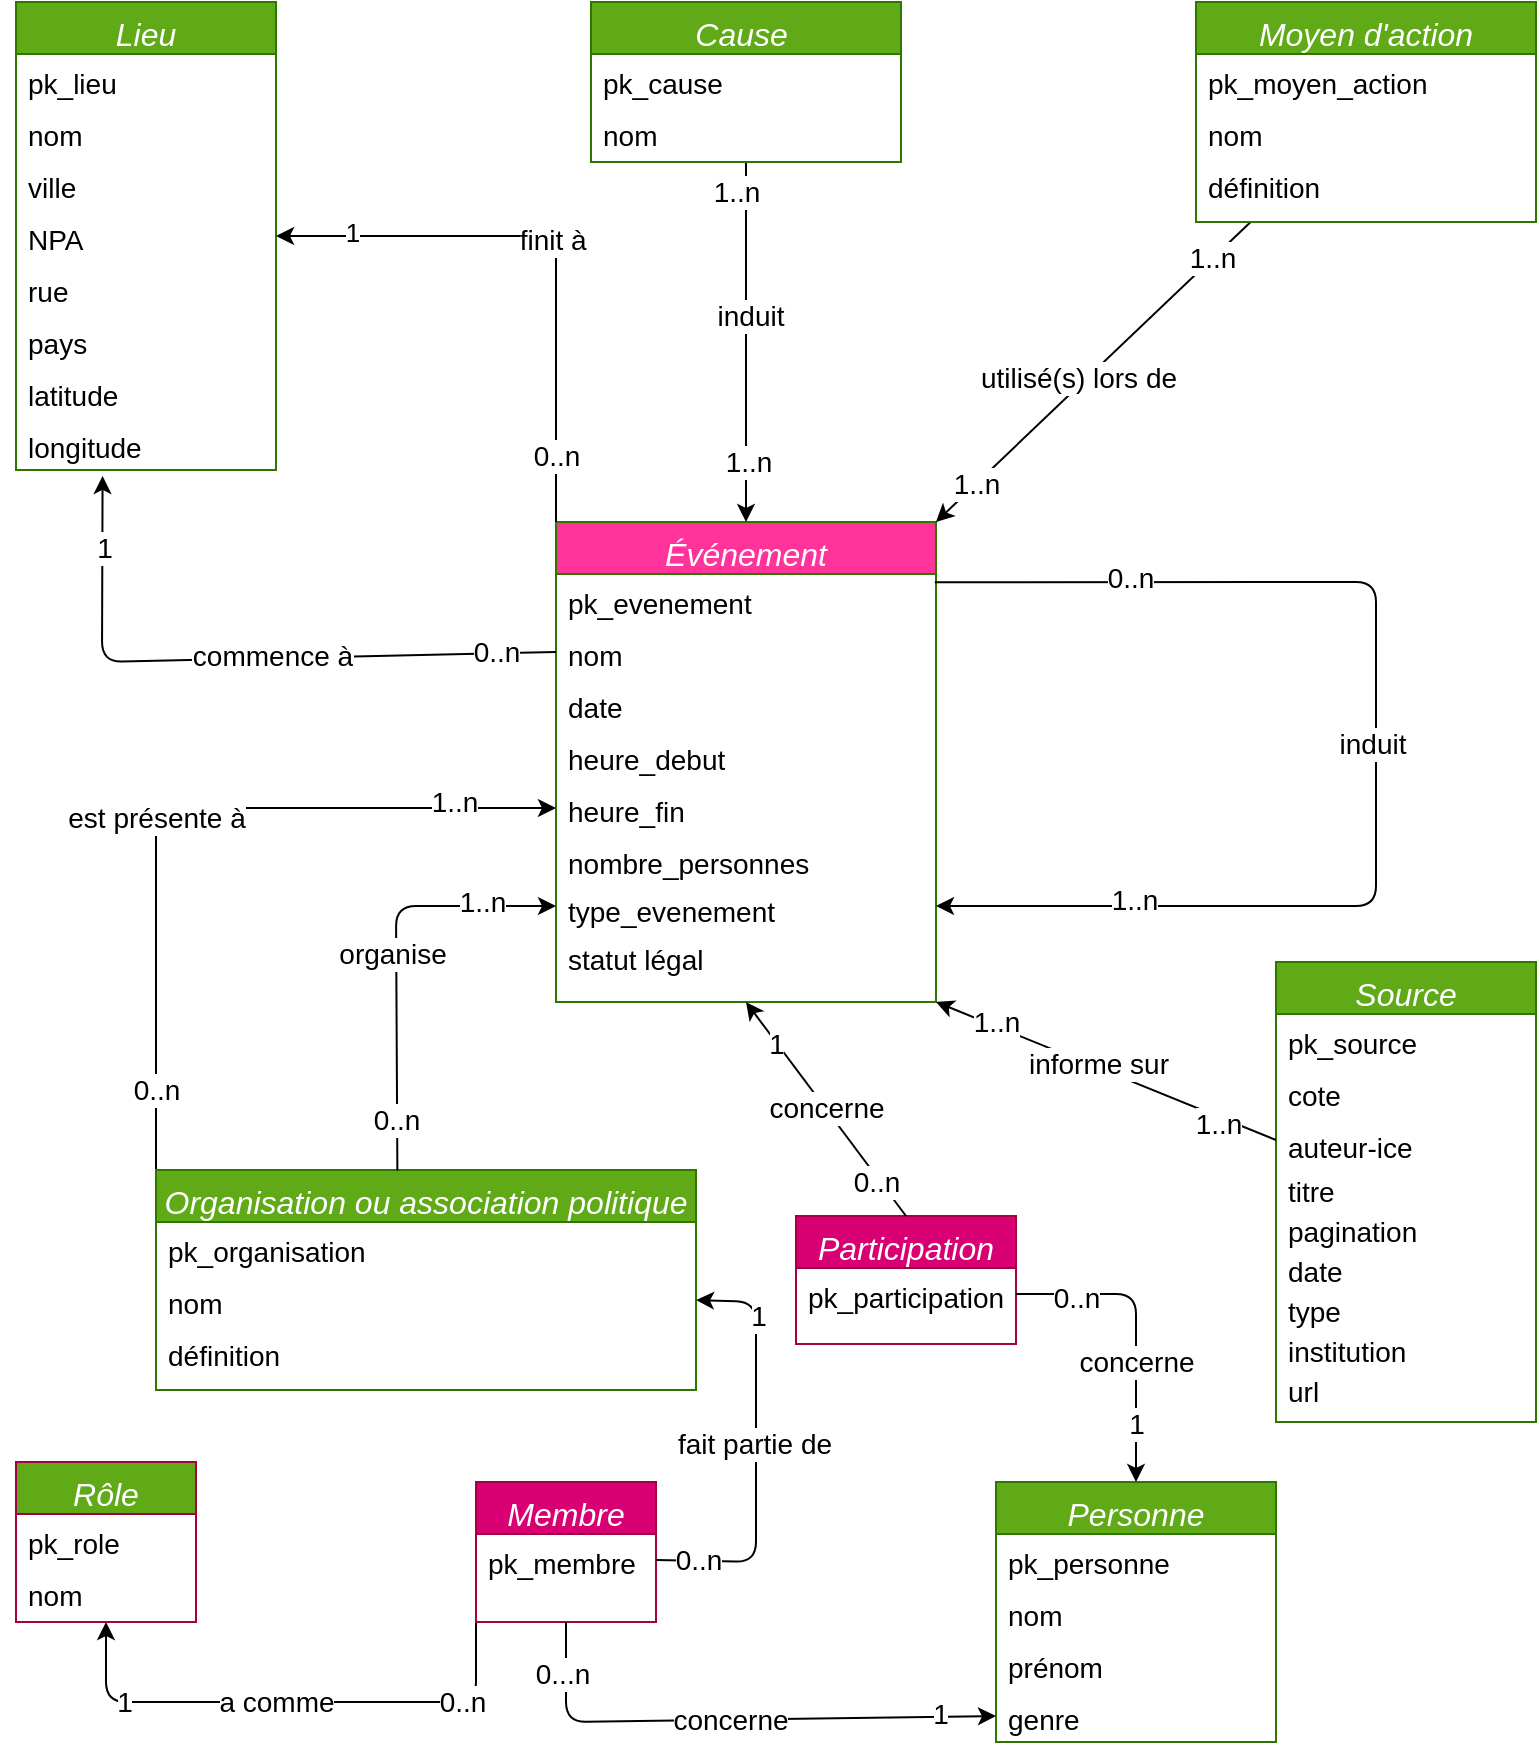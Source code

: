 <mxfile>
    <diagram id="C5RBs43oDa-KdzZeNtuy" name="Page-1">
        <mxGraphModel dx="1133" dy="809" grid="1" gridSize="10" guides="1" tooltips="1" connect="1" arrows="1" fold="1" page="1" pageScale="1" pageWidth="1654" pageHeight="1169" math="0" shadow="0">
            <root>
                <mxCell id="WIyWlLk6GJQsqaUBKTNV-0"/>
                <mxCell id="WIyWlLk6GJQsqaUBKTNV-1" parent="WIyWlLk6GJQsqaUBKTNV-0"/>
                <mxCell id="306" value="Événement" style="swimlane;fontStyle=2;align=center;verticalAlign=top;childLayout=stackLayout;horizontal=1;startSize=26;horizontalStack=0;resizeParent=1;resizeLast=0;collapsible=1;marginBottom=0;rounded=0;shadow=0;strokeWidth=1;fillColor=#FF3399;fontColor=#ffffff;strokeColor=#2D7600;fontSize=16;" parent="WIyWlLk6GJQsqaUBKTNV-1" vertex="1">
                    <mxGeometry x="560" y="330" width="190" height="240" as="geometry">
                        <mxRectangle x="230" y="140" width="160" height="26" as="alternateBounds"/>
                    </mxGeometry>
                </mxCell>
                <mxCell id="307" value="pk_evenement" style="text;align=left;verticalAlign=top;spacingLeft=4;spacingRight=4;overflow=hidden;rotatable=0;points=[[0,0.5],[1,0.5]];portConstraint=eastwest;fontSize=14;" parent="306" vertex="1">
                    <mxGeometry y="26" width="190" height="26" as="geometry"/>
                </mxCell>
                <mxCell id="308" value="nom    " style="text;align=left;verticalAlign=top;spacingLeft=4;spacingRight=4;overflow=hidden;rotatable=0;points=[[0,0.5],[1,0.5]];portConstraint=eastwest;fontSize=14;" parent="306" vertex="1">
                    <mxGeometry y="52" width="190" height="26" as="geometry"/>
                </mxCell>
                <mxCell id="340" value="date" style="text;align=left;verticalAlign=top;spacingLeft=4;spacingRight=4;overflow=hidden;rotatable=0;points=[[0,0.5],[1,0.5]];portConstraint=eastwest;fontSize=14;" parent="306" vertex="1">
                    <mxGeometry y="78" width="190" height="26" as="geometry"/>
                </mxCell>
                <mxCell id="349" value="heure_debut" style="text;align=left;verticalAlign=top;spacingLeft=4;spacingRight=4;overflow=hidden;rotatable=0;points=[[0,0.5],[1,0.5]];portConstraint=eastwest;fontSize=14;" parent="306" vertex="1">
                    <mxGeometry y="104" width="190" height="26" as="geometry"/>
                </mxCell>
                <mxCell id="463" value="heure_fin" style="text;align=left;verticalAlign=top;spacingLeft=4;spacingRight=4;overflow=hidden;rotatable=0;points=[[0,0.5],[1,0.5]];portConstraint=eastwest;fontSize=14;" parent="306" vertex="1">
                    <mxGeometry y="130" width="190" height="26" as="geometry"/>
                </mxCell>
                <mxCell id="464" value="nombre_personnes" style="text;align=left;verticalAlign=top;spacingLeft=4;spacingRight=4;overflow=hidden;rotatable=0;points=[[0,0.5],[1,0.5]];portConstraint=eastwest;fontSize=14;" parent="306" vertex="1">
                    <mxGeometry y="156" width="190" height="24" as="geometry"/>
                </mxCell>
                <mxCell id="466" value="type_evenement" style="text;align=left;verticalAlign=top;spacingLeft=4;spacingRight=4;overflow=hidden;rotatable=0;points=[[0,0.5],[1,0.5]];portConstraint=eastwest;fontSize=14;" parent="306" vertex="1">
                    <mxGeometry y="180" width="190" height="24" as="geometry"/>
                </mxCell>
                <mxCell id="493" value="statut légal" style="text;align=left;verticalAlign=top;spacingLeft=4;spacingRight=4;overflow=hidden;rotatable=0;points=[[0,0.5],[1,0.5]];portConstraint=eastwest;fontSize=14;" parent="306" vertex="1">
                    <mxGeometry y="204" width="190" height="24" as="geometry"/>
                </mxCell>
                <mxCell id="504" style="edgeStyle=none;html=1;fontSize=14;entryX=1;entryY=0.5;entryDx=0;entryDy=0;exitX=0.997;exitY=0.161;exitDx=0;exitDy=0;exitPerimeter=0;" edge="1" parent="306" source="307" target="466">
                    <mxGeometry relative="1" as="geometry">
                        <mxPoint x="490" y="65" as="targetPoint"/>
                        <Array as="points">
                            <mxPoint x="380" y="30"/>
                            <mxPoint x="410" y="30"/>
                            <mxPoint x="410" y="192"/>
                        </Array>
                    </mxGeometry>
                </mxCell>
                <mxCell id="505" value="0..n" style="edgeLabel;html=1;align=center;verticalAlign=middle;resizable=0;points=[];fontSize=14;" vertex="1" connectable="0" parent="504">
                    <mxGeometry x="-0.677" y="2" relative="1" as="geometry">
                        <mxPoint as="offset"/>
                    </mxGeometry>
                </mxCell>
                <mxCell id="506" value="1..n" style="edgeLabel;html=1;align=center;verticalAlign=middle;resizable=0;points=[];fontSize=14;" vertex="1" connectable="0" parent="504">
                    <mxGeometry x="0.671" y="-3" relative="1" as="geometry">
                        <mxPoint as="offset"/>
                    </mxGeometry>
                </mxCell>
                <mxCell id="507" value="induit" style="edgeLabel;html=1;align=center;verticalAlign=middle;resizable=0;points=[];fontSize=14;" vertex="1" connectable="0" parent="504">
                    <mxGeometry x="-0.001" y="-2" relative="1" as="geometry">
                        <mxPoint as="offset"/>
                    </mxGeometry>
                </mxCell>
                <mxCell id="336" value="&lt;font style=&quot;font-size: 14px;&quot;&gt;finit à&amp;nbsp;&lt;/font&gt;" style="edgeStyle=none;html=1;exitX=0;exitY=0;exitDx=0;exitDy=0;entryX=1;entryY=0.5;entryDx=0;entryDy=0;" parent="WIyWlLk6GJQsqaUBKTNV-1" source="306" target="333" edge="1">
                    <mxGeometry relative="1" as="geometry">
                        <Array as="points">
                            <mxPoint x="560" y="187"/>
                        </Array>
                    </mxGeometry>
                </mxCell>
                <mxCell id="337" value="&lt;font style=&quot;font-size: 14px;&quot;&gt;0..n&lt;/font&gt;" style="edgeLabel;html=1;align=center;verticalAlign=middle;resizable=0;points=[];" parent="336" vertex="1" connectable="0">
                    <mxGeometry x="-0.846" y="-3" relative="1" as="geometry">
                        <mxPoint x="-3" y="-11" as="offset"/>
                    </mxGeometry>
                </mxCell>
                <mxCell id="338" value="&lt;font style=&quot;font-size: 13px;&quot;&gt;1&lt;/font&gt;" style="edgeLabel;html=1;align=center;verticalAlign=middle;resizable=0;points=[];" parent="336" vertex="1" connectable="0">
                    <mxGeometry x="0.74" y="-2" relative="1" as="geometry">
                        <mxPoint x="1" as="offset"/>
                    </mxGeometry>
                </mxCell>
                <mxCell id="325" style="edgeStyle=none;html=1;exitX=0;exitY=0.5;exitDx=0;exitDy=0;fontSize=12;entryX=0.333;entryY=1.115;entryDx=0;entryDy=0;entryPerimeter=0;" parent="WIyWlLk6GJQsqaUBKTNV-1" source="308" target="492" edge="1">
                    <mxGeometry relative="1" as="geometry">
                        <Array as="points">
                            <mxPoint x="333" y="400"/>
                        </Array>
                        <mxPoint x="110" y="703.95" as="sourcePoint"/>
                        <mxPoint x="365" y="418.95" as="targetPoint"/>
                    </mxGeometry>
                </mxCell>
                <mxCell id="326" value="&lt;span style=&quot;font-size: 14px;&quot;&gt;commence à&lt;/span&gt;" style="edgeLabel;html=1;align=center;verticalAlign=middle;resizable=0;points=[];fontSize=12;" parent="325" vertex="1" connectable="0">
                    <mxGeometry x="-0.113" y="-1" relative="1" as="geometry">
                        <mxPoint as="offset"/>
                    </mxGeometry>
                </mxCell>
                <mxCell id="327" value="0..n" style="edgeLabel;html=1;align=center;verticalAlign=middle;resizable=0;points=[];fontSize=14;" parent="325" vertex="1" connectable="0">
                    <mxGeometry x="-0.909" y="-1" relative="1" as="geometry">
                        <mxPoint x="-16" as="offset"/>
                    </mxGeometry>
                </mxCell>
                <mxCell id="328" value="1" style="edgeLabel;html=1;align=center;verticalAlign=middle;resizable=0;points=[];fontSize=14;" parent="325" vertex="1" connectable="0">
                    <mxGeometry x="0.855" y="-1" relative="1" as="geometry">
                        <mxPoint y="13" as="offset"/>
                    </mxGeometry>
                </mxCell>
                <mxCell id="329" value="Lieu" style="swimlane;fontStyle=2;align=center;verticalAlign=top;childLayout=stackLayout;horizontal=1;startSize=26;horizontalStack=0;resizeParent=1;resizeLast=0;collapsible=1;marginBottom=0;rounded=0;shadow=0;strokeWidth=1;fillColor=#60a917;fontColor=#ffffff;strokeColor=#2D7600;fontSize=16;" parent="WIyWlLk6GJQsqaUBKTNV-1" vertex="1">
                    <mxGeometry x="290" y="70" width="130" height="234" as="geometry">
                        <mxRectangle x="230" y="140" width="160" height="26" as="alternateBounds"/>
                    </mxGeometry>
                </mxCell>
                <mxCell id="330" value="pk_lieu" style="text;align=left;verticalAlign=top;spacingLeft=4;spacingRight=4;overflow=hidden;rotatable=0;points=[[0,0.5],[1,0.5]];portConstraint=eastwest;fontSize=14;" parent="329" vertex="1">
                    <mxGeometry y="26" width="130" height="26" as="geometry"/>
                </mxCell>
                <mxCell id="331" value="nom" style="text;align=left;verticalAlign=top;spacingLeft=4;spacingRight=4;overflow=hidden;rotatable=0;points=[[0,0.5],[1,0.5]];portConstraint=eastwest;fontSize=14;" parent="329" vertex="1">
                    <mxGeometry y="52" width="130" height="26" as="geometry"/>
                </mxCell>
                <mxCell id="332" value="ville" style="text;align=left;verticalAlign=top;spacingLeft=4;spacingRight=4;overflow=hidden;rotatable=0;points=[[0,0.5],[1,0.5]];portConstraint=eastwest;fontSize=14;" parent="329" vertex="1">
                    <mxGeometry y="78" width="130" height="26" as="geometry"/>
                </mxCell>
                <mxCell id="333" value="NPA" style="text;align=left;verticalAlign=top;spacingLeft=4;spacingRight=4;overflow=hidden;rotatable=0;points=[[0,0.5],[1,0.5]];portConstraint=eastwest;fontSize=14;" parent="329" vertex="1">
                    <mxGeometry y="104" width="130" height="26" as="geometry"/>
                </mxCell>
                <mxCell id="334" value="rue" style="text;align=left;verticalAlign=top;spacingLeft=4;spacingRight=4;overflow=hidden;rotatable=0;points=[[0,0.5],[1,0.5]];portConstraint=eastwest;fontSize=14;" parent="329" vertex="1">
                    <mxGeometry y="130" width="130" height="26" as="geometry"/>
                </mxCell>
                <mxCell id="335" value="pays" style="text;align=left;verticalAlign=top;spacingLeft=4;spacingRight=4;overflow=hidden;rotatable=0;points=[[0,0.5],[1,0.5]];portConstraint=eastwest;fontSize=14;" parent="329" vertex="1">
                    <mxGeometry y="156" width="130" height="26" as="geometry"/>
                </mxCell>
                <mxCell id="490" value="latitude" style="text;align=left;verticalAlign=top;spacingLeft=4;spacingRight=4;overflow=hidden;rotatable=0;points=[[0,0.5],[1,0.5]];portConstraint=eastwest;fontSize=14;" parent="329" vertex="1">
                    <mxGeometry y="182" width="130" height="26" as="geometry"/>
                </mxCell>
                <mxCell id="492" value="longitude" style="text;align=left;verticalAlign=top;spacingLeft=4;spacingRight=4;overflow=hidden;rotatable=0;points=[[0,0.5],[1,0.5]];portConstraint=eastwest;fontSize=14;" parent="329" vertex="1">
                    <mxGeometry y="208" width="130" height="26" as="geometry"/>
                </mxCell>
                <mxCell id="354" style="edgeStyle=none;html=1;entryX=1;entryY=0;entryDx=0;entryDy=0;fontSize=14;" parent="WIyWlLk6GJQsqaUBKTNV-1" source="350" target="306" edge="1">
                    <mxGeometry relative="1" as="geometry">
                        <Array as="points"/>
                    </mxGeometry>
                </mxCell>
                <mxCell id="355" value="1..n" style="edgeLabel;html=1;align=center;verticalAlign=middle;resizable=0;points=[];fontSize=14;" parent="354" vertex="1" connectable="0">
                    <mxGeometry x="-0.762" relative="1" as="geometry">
                        <mxPoint x="-1" as="offset"/>
                    </mxGeometry>
                </mxCell>
                <mxCell id="357" value="utilisé(s) lors de" style="edgeLabel;html=1;align=center;verticalAlign=middle;resizable=0;points=[];fontSize=14;" parent="354" vertex="1" connectable="0">
                    <mxGeometry x="0.061" y="-3" relative="1" as="geometry">
                        <mxPoint x="-1" as="offset"/>
                    </mxGeometry>
                </mxCell>
                <mxCell id="475" value="&lt;font style=&quot;font-size: 14px;&quot;&gt;1..n&lt;/font&gt;" style="edgeLabel;html=1;align=center;verticalAlign=middle;resizable=0;points=[];" parent="354" vertex="1" connectable="0">
                    <mxGeometry x="0.755" y="1" relative="1" as="geometry">
                        <mxPoint y="-1" as="offset"/>
                    </mxGeometry>
                </mxCell>
                <mxCell id="350" value="Moyen d'action" style="swimlane;fontStyle=2;align=center;verticalAlign=top;childLayout=stackLayout;horizontal=1;startSize=26;horizontalStack=0;resizeParent=1;resizeLast=0;collapsible=1;marginBottom=0;rounded=0;shadow=0;strokeWidth=1;fillColor=#60a917;fontColor=#ffffff;strokeColor=#2D7600;fontSize=16;" parent="WIyWlLk6GJQsqaUBKTNV-1" vertex="1">
                    <mxGeometry x="880" y="70" width="170" height="110" as="geometry">
                        <mxRectangle x="230" y="140" width="160" height="26" as="alternateBounds"/>
                    </mxGeometry>
                </mxCell>
                <mxCell id="351" value="pk_moyen_action" style="text;align=left;verticalAlign=top;spacingLeft=4;spacingRight=4;overflow=hidden;rotatable=0;points=[[0,0.5],[1,0.5]];portConstraint=eastwest;fontSize=14;" parent="350" vertex="1">
                    <mxGeometry y="26" width="170" height="26" as="geometry"/>
                </mxCell>
                <mxCell id="352" value="nom    " style="text;align=left;verticalAlign=top;spacingLeft=4;spacingRight=4;overflow=hidden;rotatable=0;points=[[0,0.5],[1,0.5]];portConstraint=eastwest;fontSize=14;" parent="350" vertex="1">
                    <mxGeometry y="52" width="170" height="26" as="geometry"/>
                </mxCell>
                <mxCell id="353" value="définition" style="text;align=left;verticalAlign=top;spacingLeft=4;spacingRight=4;overflow=hidden;rotatable=0;points=[[0,0.5],[1,0.5]];portConstraint=eastwest;fontSize=14;" parent="350" vertex="1">
                    <mxGeometry y="78" width="170" height="26" as="geometry"/>
                </mxCell>
                <mxCell id="362" style="edgeStyle=none;html=1;exitX=0.5;exitY=1;exitDx=0;exitDy=0;entryX=0.5;entryY=0;entryDx=0;entryDy=0;fontSize=14;" parent="WIyWlLk6GJQsqaUBKTNV-1" source="358" target="306" edge="1">
                    <mxGeometry relative="1" as="geometry"/>
                </mxCell>
                <mxCell id="363" value="1..n" style="edgeLabel;html=1;align=center;verticalAlign=middle;resizable=0;points=[];fontSize=14;" parent="362" vertex="1" connectable="0">
                    <mxGeometry x="0.776" y="1" relative="1" as="geometry">
                        <mxPoint y="-10" as="offset"/>
                    </mxGeometry>
                </mxCell>
                <mxCell id="364" value="induit" style="edgeLabel;html=1;align=center;verticalAlign=middle;resizable=0;points=[];fontSize=14;" parent="362" vertex="1" connectable="0">
                    <mxGeometry x="-0.144" y="2" relative="1" as="geometry">
                        <mxPoint as="offset"/>
                    </mxGeometry>
                </mxCell>
                <mxCell id="365" value="1..n" style="edgeLabel;html=1;align=center;verticalAlign=middle;resizable=0;points=[];fontSize=14;" parent="362" vertex="1" connectable="0">
                    <mxGeometry x="-0.831" y="-5" relative="1" as="geometry">
                        <mxPoint as="offset"/>
                    </mxGeometry>
                </mxCell>
                <mxCell id="358" value="Cause " style="swimlane;fontStyle=2;align=center;verticalAlign=top;childLayout=stackLayout;horizontal=1;startSize=26;horizontalStack=0;resizeParent=1;resizeLast=0;collapsible=1;marginBottom=0;rounded=0;shadow=0;strokeWidth=1;fillColor=#60a917;fontColor=#ffffff;strokeColor=#2D7600;fontSize=16;" parent="WIyWlLk6GJQsqaUBKTNV-1" vertex="1">
                    <mxGeometry x="577.5" y="70" width="155" height="80" as="geometry">
                        <mxRectangle x="230" y="140" width="160" height="26" as="alternateBounds"/>
                    </mxGeometry>
                </mxCell>
                <mxCell id="359" value="pk_cause" style="text;align=left;verticalAlign=top;spacingLeft=4;spacingRight=4;overflow=hidden;rotatable=0;points=[[0,0.5],[1,0.5]];portConstraint=eastwest;fontSize=14;" parent="358" vertex="1">
                    <mxGeometry y="26" width="155" height="26" as="geometry"/>
                </mxCell>
                <mxCell id="360" value="nom    " style="text;align=left;verticalAlign=top;spacingLeft=4;spacingRight=4;overflow=hidden;rotatable=0;points=[[0,0.5],[1,0.5]];portConstraint=eastwest;fontSize=14;" parent="358" vertex="1">
                    <mxGeometry y="52" width="155" height="26" as="geometry"/>
                </mxCell>
                <mxCell id="376" style="edgeStyle=none;html=1;fontSize=14;entryX=0;entryY=0.5;entryDx=0;entryDy=0;exitX=0;exitY=0;exitDx=0;exitDy=0;" parent="WIyWlLk6GJQsqaUBKTNV-1" source="366" target="463" edge="1">
                    <mxGeometry relative="1" as="geometry">
                        <mxPoint x="270" y="400" as="sourcePoint"/>
                        <mxPoint x="90" y="420" as="targetPoint"/>
                        <Array as="points">
                            <mxPoint x="360" y="473"/>
                        </Array>
                    </mxGeometry>
                </mxCell>
                <mxCell id="377" value="0..n" style="edgeLabel;html=1;align=center;verticalAlign=middle;resizable=0;points=[];fontSize=14;" parent="376" vertex="1" connectable="0">
                    <mxGeometry x="-0.817" y="1" relative="1" as="geometry">
                        <mxPoint x="1" y="-5" as="offset"/>
                    </mxGeometry>
                </mxCell>
                <mxCell id="378" value="1..n" style="edgeLabel;html=1;align=center;verticalAlign=middle;resizable=0;points=[];fontSize=14;" parent="376" vertex="1" connectable="0">
                    <mxGeometry x="0.841" y="-1" relative="1" as="geometry">
                        <mxPoint x="-21" y="-4" as="offset"/>
                    </mxGeometry>
                </mxCell>
                <mxCell id="379" value="est présente à" style="edgeLabel;html=1;align=center;verticalAlign=middle;resizable=0;points=[];fontSize=14;" parent="376" vertex="1" connectable="0">
                    <mxGeometry x="-0.073" relative="1" as="geometry">
                        <mxPoint as="offset"/>
                    </mxGeometry>
                </mxCell>
                <mxCell id="366" value="Organisation ou association politique" style="swimlane;fontStyle=2;align=center;verticalAlign=top;childLayout=stackLayout;horizontal=1;startSize=26;horizontalStack=0;resizeParent=1;resizeLast=0;collapsible=1;marginBottom=0;rounded=0;shadow=0;strokeWidth=1;fillColor=#60a917;fontColor=#ffffff;strokeColor=#2D7600;fontSize=16;" parent="WIyWlLk6GJQsqaUBKTNV-1" vertex="1">
                    <mxGeometry x="360" y="654" width="270" height="110" as="geometry">
                        <mxRectangle x="230" y="140" width="160" height="26" as="alternateBounds"/>
                    </mxGeometry>
                </mxCell>
                <mxCell id="367" value="pk_organisation" style="text;align=left;verticalAlign=top;spacingLeft=4;spacingRight=4;overflow=hidden;rotatable=0;points=[[0,0.5],[1,0.5]];portConstraint=eastwest;fontSize=14;" parent="366" vertex="1">
                    <mxGeometry y="26" width="270" height="26" as="geometry"/>
                </mxCell>
                <mxCell id="368" value="nom" style="text;align=left;verticalAlign=top;spacingLeft=4;spacingRight=4;overflow=hidden;rotatable=0;points=[[0,0.5],[1,0.5]];portConstraint=eastwest;rounded=0;shadow=0;html=0;fontSize=14;" parent="366" vertex="1">
                    <mxGeometry y="52" width="270" height="26" as="geometry"/>
                </mxCell>
                <mxCell id="371" value="définition" style="text;align=left;verticalAlign=top;spacingLeft=4;spacingRight=4;overflow=hidden;rotatable=0;points=[[0,0.5],[1,0.5]];portConstraint=eastwest;rounded=0;shadow=0;html=0;fontSize=14;" parent="366" vertex="1">
                    <mxGeometry y="78" width="270" height="26" as="geometry"/>
                </mxCell>
                <mxCell id="380" value="Personne" style="swimlane;fontStyle=2;align=center;verticalAlign=top;childLayout=stackLayout;horizontal=1;startSize=26;horizontalStack=0;resizeParent=1;resizeLast=0;collapsible=1;marginBottom=0;rounded=0;shadow=0;strokeWidth=1;fillColor=#60a917;fontColor=#ffffff;strokeColor=#2D7600;fontSize=16;" parent="WIyWlLk6GJQsqaUBKTNV-1" vertex="1">
                    <mxGeometry x="780" y="810" width="140" height="130" as="geometry">
                        <mxRectangle x="230" y="140" width="160" height="26" as="alternateBounds"/>
                    </mxGeometry>
                </mxCell>
                <mxCell id="381" value="pk_personne" style="text;align=left;verticalAlign=top;spacingLeft=4;spacingRight=4;overflow=hidden;rotatable=0;points=[[0,0.5],[1,0.5]];portConstraint=eastwest;fontSize=14;" parent="380" vertex="1">
                    <mxGeometry y="26" width="140" height="26" as="geometry"/>
                </mxCell>
                <mxCell id="382" value="nom    " style="text;align=left;verticalAlign=top;spacingLeft=4;spacingRight=4;overflow=hidden;rotatable=0;points=[[0,0.5],[1,0.5]];portConstraint=eastwest;fontSize=14;" parent="380" vertex="1">
                    <mxGeometry y="52" width="140" height="26" as="geometry"/>
                </mxCell>
                <mxCell id="383" value="prénom" style="text;align=left;verticalAlign=top;spacingLeft=4;spacingRight=4;overflow=hidden;rotatable=0;points=[[0,0.5],[1,0.5]];portConstraint=eastwest;rounded=0;shadow=0;html=0;fontSize=14;" parent="380" vertex="1">
                    <mxGeometry y="78" width="140" height="26" as="geometry"/>
                </mxCell>
                <mxCell id="385" value="genre" style="text;align=left;verticalAlign=top;spacingLeft=4;spacingRight=4;overflow=hidden;rotatable=0;points=[[0,0.5],[1,0.5]];portConstraint=eastwest;rounded=0;shadow=0;html=0;fontSize=14;" parent="380" vertex="1">
                    <mxGeometry y="104" width="140" height="26" as="geometry"/>
                </mxCell>
                <mxCell id="408" style="edgeStyle=none;html=1;entryX=0.5;entryY=1;entryDx=0;entryDy=0;fontSize=14;exitX=0;exitY=1;exitDx=0;exitDy=0;" parent="WIyWlLk6GJQsqaUBKTNV-1" source="386" target="404" edge="1">
                    <mxGeometry relative="1" as="geometry">
                        <Array as="points">
                            <mxPoint x="520" y="920"/>
                            <mxPoint x="335" y="920"/>
                        </Array>
                    </mxGeometry>
                </mxCell>
                <mxCell id="409" value="0..n" style="edgeLabel;html=1;align=center;verticalAlign=middle;resizable=0;points=[];fontSize=14;" parent="408" vertex="1" connectable="0">
                    <mxGeometry x="-0.646" y="1" relative="1" as="geometry">
                        <mxPoint y="-1" as="offset"/>
                    </mxGeometry>
                </mxCell>
                <mxCell id="410" value="1" style="edgeLabel;html=1;align=center;verticalAlign=middle;resizable=0;points=[];fontSize=14;" parent="408" vertex="1" connectable="0">
                    <mxGeometry x="0.63" y="1" relative="1" as="geometry">
                        <mxPoint y="-1" as="offset"/>
                    </mxGeometry>
                </mxCell>
                <mxCell id="411" value="a comme" style="edgeLabel;html=1;align=center;verticalAlign=middle;resizable=0;points=[];fontSize=14;" parent="408" vertex="1" connectable="0">
                    <mxGeometry x="-0.073" y="-2" relative="1" as="geometry">
                        <mxPoint x="-17" y="2" as="offset"/>
                    </mxGeometry>
                </mxCell>
                <mxCell id="386" value="Membre" style="swimlane;fontStyle=2;align=center;verticalAlign=top;childLayout=stackLayout;horizontal=1;startSize=26;horizontalStack=0;resizeParent=1;resizeLast=0;collapsible=1;marginBottom=0;rounded=0;shadow=0;strokeWidth=1;fillColor=#d80073;fontColor=#ffffff;strokeColor=#A50040;fontSize=16;" parent="WIyWlLk6GJQsqaUBKTNV-1" vertex="1">
                    <mxGeometry x="520" y="810" width="90" height="70" as="geometry">
                        <mxRectangle x="230" y="140" width="160" height="26" as="alternateBounds"/>
                    </mxGeometry>
                </mxCell>
                <mxCell id="387" value="pk_membre" style="text;align=left;verticalAlign=top;spacingLeft=4;spacingRight=4;overflow=hidden;rotatable=0;points=[[0,0.5],[1,0.5]];portConstraint=eastwest;fontSize=14;" parent="386" vertex="1">
                    <mxGeometry y="26" width="90" height="26" as="geometry"/>
                </mxCell>
                <mxCell id="389" style="edgeStyle=elbowEdgeStyle;rounded=0;orthogonalLoop=1;jettySize=auto;elbow=vertical;html=1;exitX=0;exitY=0.5;exitDx=0;exitDy=0;fontSize=14;" parent="386" edge="1">
                    <mxGeometry relative="1" as="geometry">
                        <mxPoint y="65" as="sourcePoint"/>
                        <mxPoint y="65" as="targetPoint"/>
                    </mxGeometry>
                </mxCell>
                <mxCell id="393" style="edgeStyle=none;html=1;exitX=1;exitY=0.5;exitDx=0;exitDy=0;fontSize=14;entryX=1;entryY=0.5;entryDx=0;entryDy=0;" parent="WIyWlLk6GJQsqaUBKTNV-1" source="387" target="368" edge="1">
                    <mxGeometry relative="1" as="geometry">
                        <mxPoint x="660" y="770" as="targetPoint"/>
                        <mxPoint x="214.55" y="1420" as="sourcePoint"/>
                        <Array as="points">
                            <mxPoint x="660" y="850"/>
                            <mxPoint x="660" y="720"/>
                        </Array>
                    </mxGeometry>
                </mxCell>
                <mxCell id="394" value="fait partie de" style="edgeLabel;html=1;align=center;verticalAlign=middle;resizable=0;points=[];fontSize=14;" parent="393" vertex="1" connectable="0">
                    <mxGeometry x="-0.159" y="1" relative="1" as="geometry">
                        <mxPoint y="-21" as="offset"/>
                    </mxGeometry>
                </mxCell>
                <mxCell id="396" value="1" style="edgeLabel;html=1;align=center;verticalAlign=middle;resizable=0;points=[];fontSize=14;" parent="393" vertex="1" connectable="0">
                    <mxGeometry x="0.759" y="-1" relative="1" as="geometry">
                        <mxPoint x="5" y="8" as="offset"/>
                    </mxGeometry>
                </mxCell>
                <mxCell id="397" value="0..n" style="edgeLabel;html=1;align=center;verticalAlign=middle;resizable=0;points=[];fontSize=14;" parent="393" vertex="1" connectable="0">
                    <mxGeometry x="-0.803" y="1" relative="1" as="geometry">
                        <mxPoint as="offset"/>
                    </mxGeometry>
                </mxCell>
                <mxCell id="398" value="concerne" style="edgeStyle=none;html=1;exitX=0.5;exitY=1;exitDx=0;exitDy=0;fontSize=14;" parent="WIyWlLk6GJQsqaUBKTNV-1" source="386" edge="1">
                    <mxGeometry relative="1" as="geometry">
                        <mxPoint x="510" y="905" as="sourcePoint"/>
                        <mxPoint x="780" y="927" as="targetPoint"/>
                        <Array as="points">
                            <mxPoint x="565" y="930"/>
                        </Array>
                    </mxGeometry>
                </mxCell>
                <mxCell id="399" value="&lt;font style=&quot;font-size: 14px;&quot;&gt;1&lt;/font&gt;" style="edgeLabel;html=1;align=center;verticalAlign=middle;resizable=0;points=[];fontSize=12;" parent="398" vertex="1" connectable="0">
                    <mxGeometry x="0.79" y="2" relative="1" as="geometry">
                        <mxPoint as="offset"/>
                    </mxGeometry>
                </mxCell>
                <mxCell id="400" value="&lt;font style=&quot;font-size: 14px;&quot;&gt;0...n&lt;/font&gt;" style="edgeLabel;html=1;align=center;verticalAlign=middle;resizable=0;points=[];fontSize=12;" parent="398" vertex="1" connectable="0">
                    <mxGeometry x="-0.808" y="-2" relative="1" as="geometry">
                        <mxPoint as="offset"/>
                    </mxGeometry>
                </mxCell>
                <mxCell id="404" value="Rôle" style="swimlane;fontStyle=2;align=center;verticalAlign=top;childLayout=stackLayout;horizontal=1;startSize=26;horizontalStack=0;resizeParent=1;resizeLast=0;collapsible=1;marginBottom=0;rounded=0;shadow=0;strokeWidth=1;fillColor=#60A917;fontColor=#ffffff;strokeColor=#A50040;fontSize=16;" parent="WIyWlLk6GJQsqaUBKTNV-1" vertex="1">
                    <mxGeometry x="290" y="800" width="90" height="80" as="geometry">
                        <mxRectangle x="230" y="140" width="160" height="26" as="alternateBounds"/>
                    </mxGeometry>
                </mxCell>
                <mxCell id="405" value="pk_role" style="text;align=left;verticalAlign=top;spacingLeft=4;spacingRight=4;overflow=hidden;rotatable=0;points=[[0,0.5],[1,0.5]];portConstraint=eastwest;fontSize=14;" parent="404" vertex="1">
                    <mxGeometry y="26" width="90" height="26" as="geometry"/>
                </mxCell>
                <mxCell id="406" value="nom" style="text;align=left;verticalAlign=top;spacingLeft=4;spacingRight=4;overflow=hidden;rotatable=0;points=[[0,0.5],[1,0.5]];portConstraint=eastwest;rounded=0;shadow=0;html=0;fontSize=14;" parent="404" vertex="1">
                    <mxGeometry y="52" width="90" height="26" as="geometry"/>
                </mxCell>
                <mxCell id="407" style="edgeStyle=elbowEdgeStyle;rounded=0;orthogonalLoop=1;jettySize=auto;elbow=vertical;html=1;exitX=0;exitY=0.5;exitDx=0;exitDy=0;fontSize=14;" parent="404" source="406" target="406" edge="1">
                    <mxGeometry relative="1" as="geometry"/>
                </mxCell>
                <mxCell id="434" value="Source" style="swimlane;fontStyle=2;align=center;verticalAlign=top;childLayout=stackLayout;horizontal=1;startSize=26;horizontalStack=0;resizeParent=1;resizeLast=0;collapsible=1;marginBottom=0;rounded=0;shadow=0;strokeWidth=1;fillColor=#60a917;fontColor=#ffffff;strokeColor=#2D7600;fontSize=16;" parent="WIyWlLk6GJQsqaUBKTNV-1" vertex="1">
                    <mxGeometry x="920" y="550" width="130" height="230" as="geometry">
                        <mxRectangle x="230" y="140" width="160" height="26" as="alternateBounds"/>
                    </mxGeometry>
                </mxCell>
                <mxCell id="435" value="pk_source" style="text;align=left;verticalAlign=top;spacingLeft=4;spacingRight=4;overflow=hidden;rotatable=0;points=[[0,0.5],[1,0.5]];portConstraint=eastwest;rounded=0;shadow=0;html=0;fontSize=14;" parent="434" vertex="1">
                    <mxGeometry y="26" width="130" height="26" as="geometry"/>
                </mxCell>
                <mxCell id="436" value="cote" style="text;align=left;verticalAlign=top;spacingLeft=4;spacingRight=4;overflow=hidden;rotatable=0;points=[[0,0.5],[1,0.5]];portConstraint=eastwest;fontSize=14;" parent="434" vertex="1">
                    <mxGeometry y="52" width="130" height="26" as="geometry"/>
                </mxCell>
                <mxCell id="437" value="auteur-ice" style="text;align=left;verticalAlign=top;spacingLeft=4;spacingRight=4;overflow=hidden;rotatable=0;points=[[0,0.5],[1,0.5]];portConstraint=eastwest;fontSize=14;" parent="434" vertex="1">
                    <mxGeometry y="78" width="130" height="22" as="geometry"/>
                </mxCell>
                <mxCell id="494" value="titre" style="text;align=left;verticalAlign=top;spacingLeft=4;spacingRight=4;overflow=hidden;rotatable=0;points=[[0,0.5],[1,0.5]];portConstraint=eastwest;fontSize=14;" parent="434" vertex="1">
                    <mxGeometry y="100" width="130" height="20" as="geometry"/>
                </mxCell>
                <mxCell id="438" value="pagination" style="text;align=left;verticalAlign=top;spacingLeft=4;spacingRight=4;overflow=hidden;rotatable=0;points=[[0,0.5],[1,0.5]];portConstraint=eastwest;fontSize=14;" parent="434" vertex="1">
                    <mxGeometry y="120" width="130" height="20" as="geometry"/>
                </mxCell>
                <mxCell id="439" value="date" style="text;align=left;verticalAlign=top;spacingLeft=4;spacingRight=4;overflow=hidden;rotatable=0;points=[[0,0.5],[1,0.5]];portConstraint=eastwest;fontSize=14;" parent="434" vertex="1">
                    <mxGeometry y="140" width="130" height="20" as="geometry"/>
                </mxCell>
                <mxCell id="495" value="type" style="text;align=left;verticalAlign=top;spacingLeft=4;spacingRight=4;overflow=hidden;rotatable=0;points=[[0,0.5],[1,0.5]];portConstraint=eastwest;fontSize=14;" parent="434" vertex="1">
                    <mxGeometry y="160" width="130" height="20" as="geometry"/>
                </mxCell>
                <mxCell id="496" value="institution" style="text;align=left;verticalAlign=top;spacingLeft=4;spacingRight=4;overflow=hidden;rotatable=0;points=[[0,0.5],[1,0.5]];portConstraint=eastwest;fontSize=14;" parent="434" vertex="1">
                    <mxGeometry y="180" width="130" height="20" as="geometry"/>
                </mxCell>
                <mxCell id="498" value="url" style="text;align=left;verticalAlign=top;spacingLeft=4;spacingRight=4;overflow=hidden;rotatable=0;points=[[0,0.5],[1,0.5]];portConstraint=eastwest;fontSize=14;" parent="434" vertex="1">
                    <mxGeometry y="200" width="130" height="20" as="geometry"/>
                </mxCell>
                <mxCell id="440" style="edgeStyle=none;html=1;entryX=1;entryY=1;entryDx=0;entryDy=0;exitX=0;exitY=0.5;exitDx=0;exitDy=0;" parent="WIyWlLk6GJQsqaUBKTNV-1" source="437" target="306" edge="1">
                    <mxGeometry relative="1" as="geometry"/>
                </mxCell>
                <mxCell id="441" value="&lt;font style=&quot;font-size: 14px;&quot;&gt;1..n&lt;/font&gt;" style="edgeLabel;html=1;align=center;verticalAlign=middle;resizable=0;points=[];" parent="440" vertex="1" connectable="0">
                    <mxGeometry x="-0.813" y="1" relative="1" as="geometry">
                        <mxPoint x="-13" y="-3" as="offset"/>
                    </mxGeometry>
                </mxCell>
                <mxCell id="442" value="&lt;font style=&quot;font-size: 14px;&quot;&gt;1..n&lt;/font&gt;" style="edgeLabel;html=1;align=center;verticalAlign=middle;resizable=0;points=[];" parent="440" vertex="1" connectable="0">
                    <mxGeometry x="0.744" y="4" relative="1" as="geometry">
                        <mxPoint x="10" y="-3" as="offset"/>
                    </mxGeometry>
                </mxCell>
                <mxCell id="445" value="&lt;font style=&quot;font-size: 14px;&quot;&gt;informe sur&lt;/font&gt;" style="edgeLabel;html=1;align=center;verticalAlign=middle;resizable=0;points=[];" parent="440" vertex="1" connectable="0">
                    <mxGeometry x="0.066" y="-1" relative="1" as="geometry">
                        <mxPoint x="1" as="offset"/>
                    </mxGeometry>
                </mxCell>
                <mxCell id="458" value="Participation" style="swimlane;fontStyle=2;align=center;verticalAlign=top;childLayout=stackLayout;horizontal=1;startSize=26;horizontalStack=0;resizeParent=1;resizeLast=0;collapsible=1;marginBottom=0;rounded=0;shadow=0;strokeWidth=1;fillColor=#d80073;fontColor=#ffffff;strokeColor=#A50040;fontSize=16;" parent="WIyWlLk6GJQsqaUBKTNV-1" vertex="1">
                    <mxGeometry x="680" y="677" width="110" height="64" as="geometry">
                        <mxRectangle x="230" y="140" width="160" height="26" as="alternateBounds"/>
                    </mxGeometry>
                </mxCell>
                <mxCell id="459" value="pk_participation" style="text;align=left;verticalAlign=top;spacingLeft=4;spacingRight=4;overflow=hidden;rotatable=0;points=[[0,0.5],[1,0.5]];portConstraint=eastwest;fontSize=14;" parent="458" vertex="1">
                    <mxGeometry y="26" width="110" height="26" as="geometry"/>
                </mxCell>
                <mxCell id="461" style="edgeStyle=elbowEdgeStyle;rounded=0;orthogonalLoop=1;jettySize=auto;elbow=vertical;html=1;exitX=0;exitY=0.5;exitDx=0;exitDy=0;fontSize=14;" parent="458" edge="1">
                    <mxGeometry relative="1" as="geometry">
                        <mxPoint y="65.0" as="sourcePoint"/>
                        <mxPoint y="65.444" as="targetPoint"/>
                    </mxGeometry>
                </mxCell>
                <mxCell id="468" value="concerne" style="edgeStyle=none;html=1;exitX=1;exitY=0.5;exitDx=0;exitDy=0;entryX=0.5;entryY=0;entryDx=0;entryDy=0;fontSize=14;" parent="WIyWlLk6GJQsqaUBKTNV-1" source="459" target="380" edge="1">
                    <mxGeometry x="0.221" relative="1" as="geometry">
                        <mxPoint x="520" y="915" as="sourcePoint"/>
                        <mxPoint x="725" y="839" as="targetPoint"/>
                        <Array as="points">
                            <mxPoint x="850" y="716"/>
                        </Array>
                        <mxPoint as="offset"/>
                    </mxGeometry>
                </mxCell>
                <mxCell id="469" value="&lt;font style=&quot;font-size: 14px;&quot;&gt;1&lt;/font&gt;" style="edgeLabel;html=1;align=center;verticalAlign=middle;resizable=0;points=[];fontSize=12;" parent="468" vertex="1" connectable="0">
                    <mxGeometry x="0.79" y="2" relative="1" as="geometry">
                        <mxPoint x="-2" y="-13" as="offset"/>
                    </mxGeometry>
                </mxCell>
                <mxCell id="470" value="&lt;font style=&quot;font-size: 14px;&quot;&gt;0..n&lt;/font&gt;" style="edgeLabel;html=1;align=center;verticalAlign=middle;resizable=0;points=[];fontSize=12;" parent="468" vertex="1" connectable="0">
                    <mxGeometry x="-0.808" y="-2" relative="1" as="geometry">
                        <mxPoint x="15" as="offset"/>
                    </mxGeometry>
                </mxCell>
                <mxCell id="471" value="concerne" style="edgeStyle=none;html=1;exitX=0.5;exitY=0;exitDx=0;exitDy=0;fontSize=14;entryX=0.5;entryY=1;entryDx=0;entryDy=0;" parent="WIyWlLk6GJQsqaUBKTNV-1" source="458" target="306" edge="1">
                    <mxGeometry relative="1" as="geometry">
                        <mxPoint x="530" y="925" as="sourcePoint"/>
                        <mxPoint x="800" y="570" as="targetPoint"/>
                    </mxGeometry>
                </mxCell>
                <mxCell id="472" value="&lt;font style=&quot;font-size: 14px;&quot;&gt;1&lt;/font&gt;" style="edgeLabel;html=1;align=center;verticalAlign=middle;resizable=0;points=[];fontSize=12;" parent="471" vertex="1" connectable="0">
                    <mxGeometry x="0.79" y="2" relative="1" as="geometry">
                        <mxPoint x="8" y="8" as="offset"/>
                    </mxGeometry>
                </mxCell>
                <mxCell id="473" value="&lt;font style=&quot;font-size: 14px;&quot;&gt;0..n&lt;/font&gt;" style="edgeLabel;html=1;align=center;verticalAlign=middle;resizable=0;points=[];fontSize=12;" parent="471" vertex="1" connectable="0">
                    <mxGeometry x="-0.808" y="-2" relative="1" as="geometry">
                        <mxPoint x="-9" y="-6" as="offset"/>
                    </mxGeometry>
                </mxCell>
                <mxCell id="372" style="edgeStyle=none;html=1;fontSize=14;entryX=0;entryY=0.5;entryDx=0;entryDy=0;exitX=0.447;exitY=0.002;exitDx=0;exitDy=0;exitPerimeter=0;" parent="WIyWlLk6GJQsqaUBKTNV-1" source="366" target="466" edge="1">
                    <mxGeometry relative="1" as="geometry">
                        <mxPoint x="480" y="670" as="sourcePoint"/>
                        <mxPoint x="320" y="550" as="targetPoint"/>
                        <Array as="points">
                            <mxPoint x="480" y="522"/>
                        </Array>
                    </mxGeometry>
                </mxCell>
                <mxCell id="373" value="0..n" style="edgeLabel;html=1;align=center;verticalAlign=middle;resizable=0;points=[];fontSize=14;" parent="372" vertex="1" connectable="0">
                    <mxGeometry x="-0.83" y="1" relative="1" as="geometry">
                        <mxPoint y="-7" as="offset"/>
                    </mxGeometry>
                </mxCell>
                <mxCell id="374" value="1..n" style="edgeLabel;html=1;align=center;verticalAlign=middle;resizable=0;points=[];fontSize=14;" parent="372" vertex="1" connectable="0">
                    <mxGeometry x="0.767" y="2" relative="1" as="geometry">
                        <mxPoint x="-13" as="offset"/>
                    </mxGeometry>
                </mxCell>
                <mxCell id="375" value="organise" style="edgeLabel;html=1;align=center;verticalAlign=middle;resizable=0;points=[];fontSize=14;" parent="372" vertex="1" connectable="0">
                    <mxGeometry x="0.017" y="2" relative="1" as="geometry">
                        <mxPoint as="offset"/>
                    </mxGeometry>
                </mxCell>
            </root>
        </mxGraphModel>
    </diagram>
    <diagram id="Zkfayda5o_GuWvGm19tz" name="Page-2">
        <mxGraphModel dx="1598" dy="761" grid="1" gridSize="10" guides="1" tooltips="1" connect="1" arrows="1" fold="1" page="1" pageScale="1" pageWidth="827" pageHeight="1169" math="0" shadow="0">
            <root>
                <mxCell id="0"/>
                <mxCell id="1" parent="0"/>
            </root>
        </mxGraphModel>
    </diagram>
</mxfile>